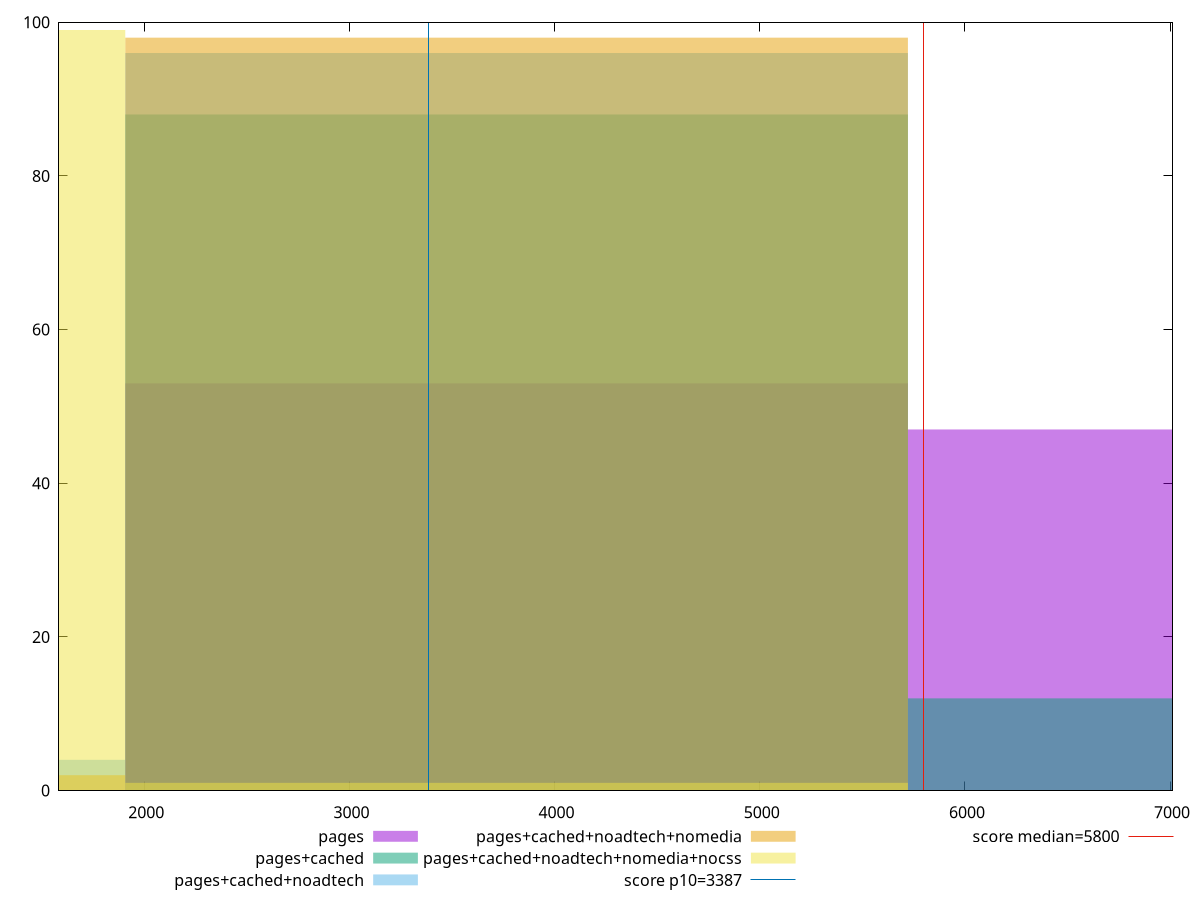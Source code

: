 reset

$pages <<EOF
7629.692277719621 47
3814.8461388598107 53
EOF

$pagesCached <<EOF
7629.692277719621 12
3814.8461388598107 88
EOF

$pagesCachedNoadtech <<EOF
3814.8461388598107 96
0 4
EOF

$pagesCachedNoadtechNomedia <<EOF
3814.8461388598107 98
0 2
EOF

$pagesCachedNoadtechNomediaNocss <<EOF
3814.8461388598107 1
0 99
EOF

set key outside below
set boxwidth 3814.8461388598107
set xrange [1584.4194:7011.9660702062665]
set yrange [0:100]
set trange [0:100]
set style fill transparent solid 0.5 noborder

set parametric
set terminal svg size 640, 530 enhanced background rgb 'white'
set output "report_00018_2021-02-10T15-25-16.877Z/speed-index/comparison/histogram/all_raw.svg"

plot $pages title "pages" with boxes, \
     $pagesCached title "pages+cached" with boxes, \
     $pagesCachedNoadtech title "pages+cached+noadtech" with boxes, \
     $pagesCachedNoadtechNomedia title "pages+cached+noadtech+nomedia" with boxes, \
     $pagesCachedNoadtechNomediaNocss title "pages+cached+noadtech+nomedia+nocss" with boxes, \
     3387,t title "score p10=3387", \
     5800,t title "score median=5800"

reset
